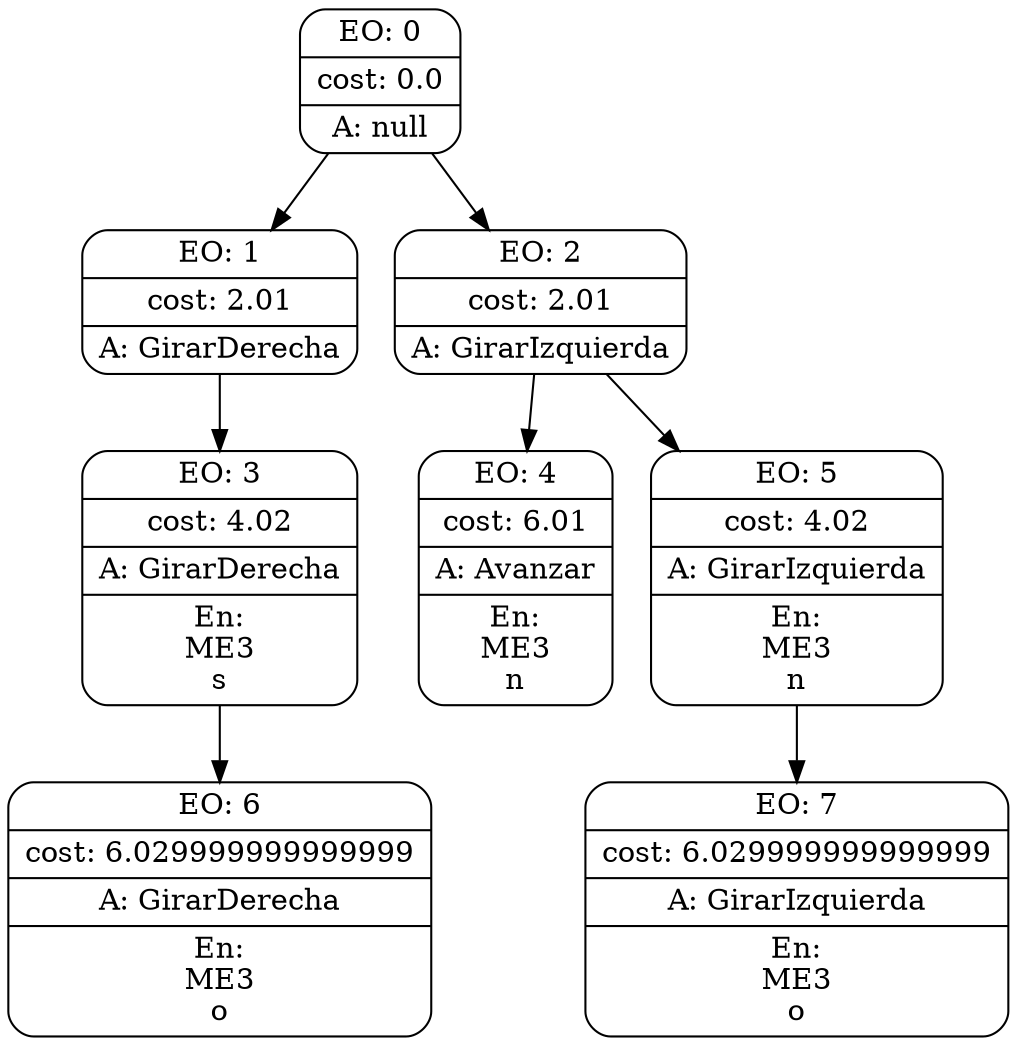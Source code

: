 digraph g {
node [shape = Mrecord];
nodo0[label="{EO: 0|cost: 0.0|A: null}"]
nodo1[label="{EO: 1|cost: 2.01|A: GirarDerecha}"]
nodo3[label="{EO: 3|cost: 4.02|A: GirarDerecha|En:\nME3\ns}"]
nodo6[label="{EO: 6|cost: 6.029999999999999|A: GirarDerecha|En:\nME3\no}"]

nodo3 -> nodo6;

nodo1 -> nodo3;

nodo0 -> nodo1;
nodo2[label="{EO: 2|cost: 2.01|A: GirarIzquierda}"]
nodo4[label="{EO: 4|cost: 6.01|A: Avanzar|En:\nME3\nn}"]

nodo2 -> nodo4;
nodo5[label="{EO: 5|cost: 4.02|A: GirarIzquierda|En:\nME3\nn}"]
nodo7[label="{EO: 7|cost: 6.029999999999999|A: GirarIzquierda|En:\nME3\no}"]

nodo5 -> nodo7;

nodo2 -> nodo5;

nodo0 -> nodo2;


}